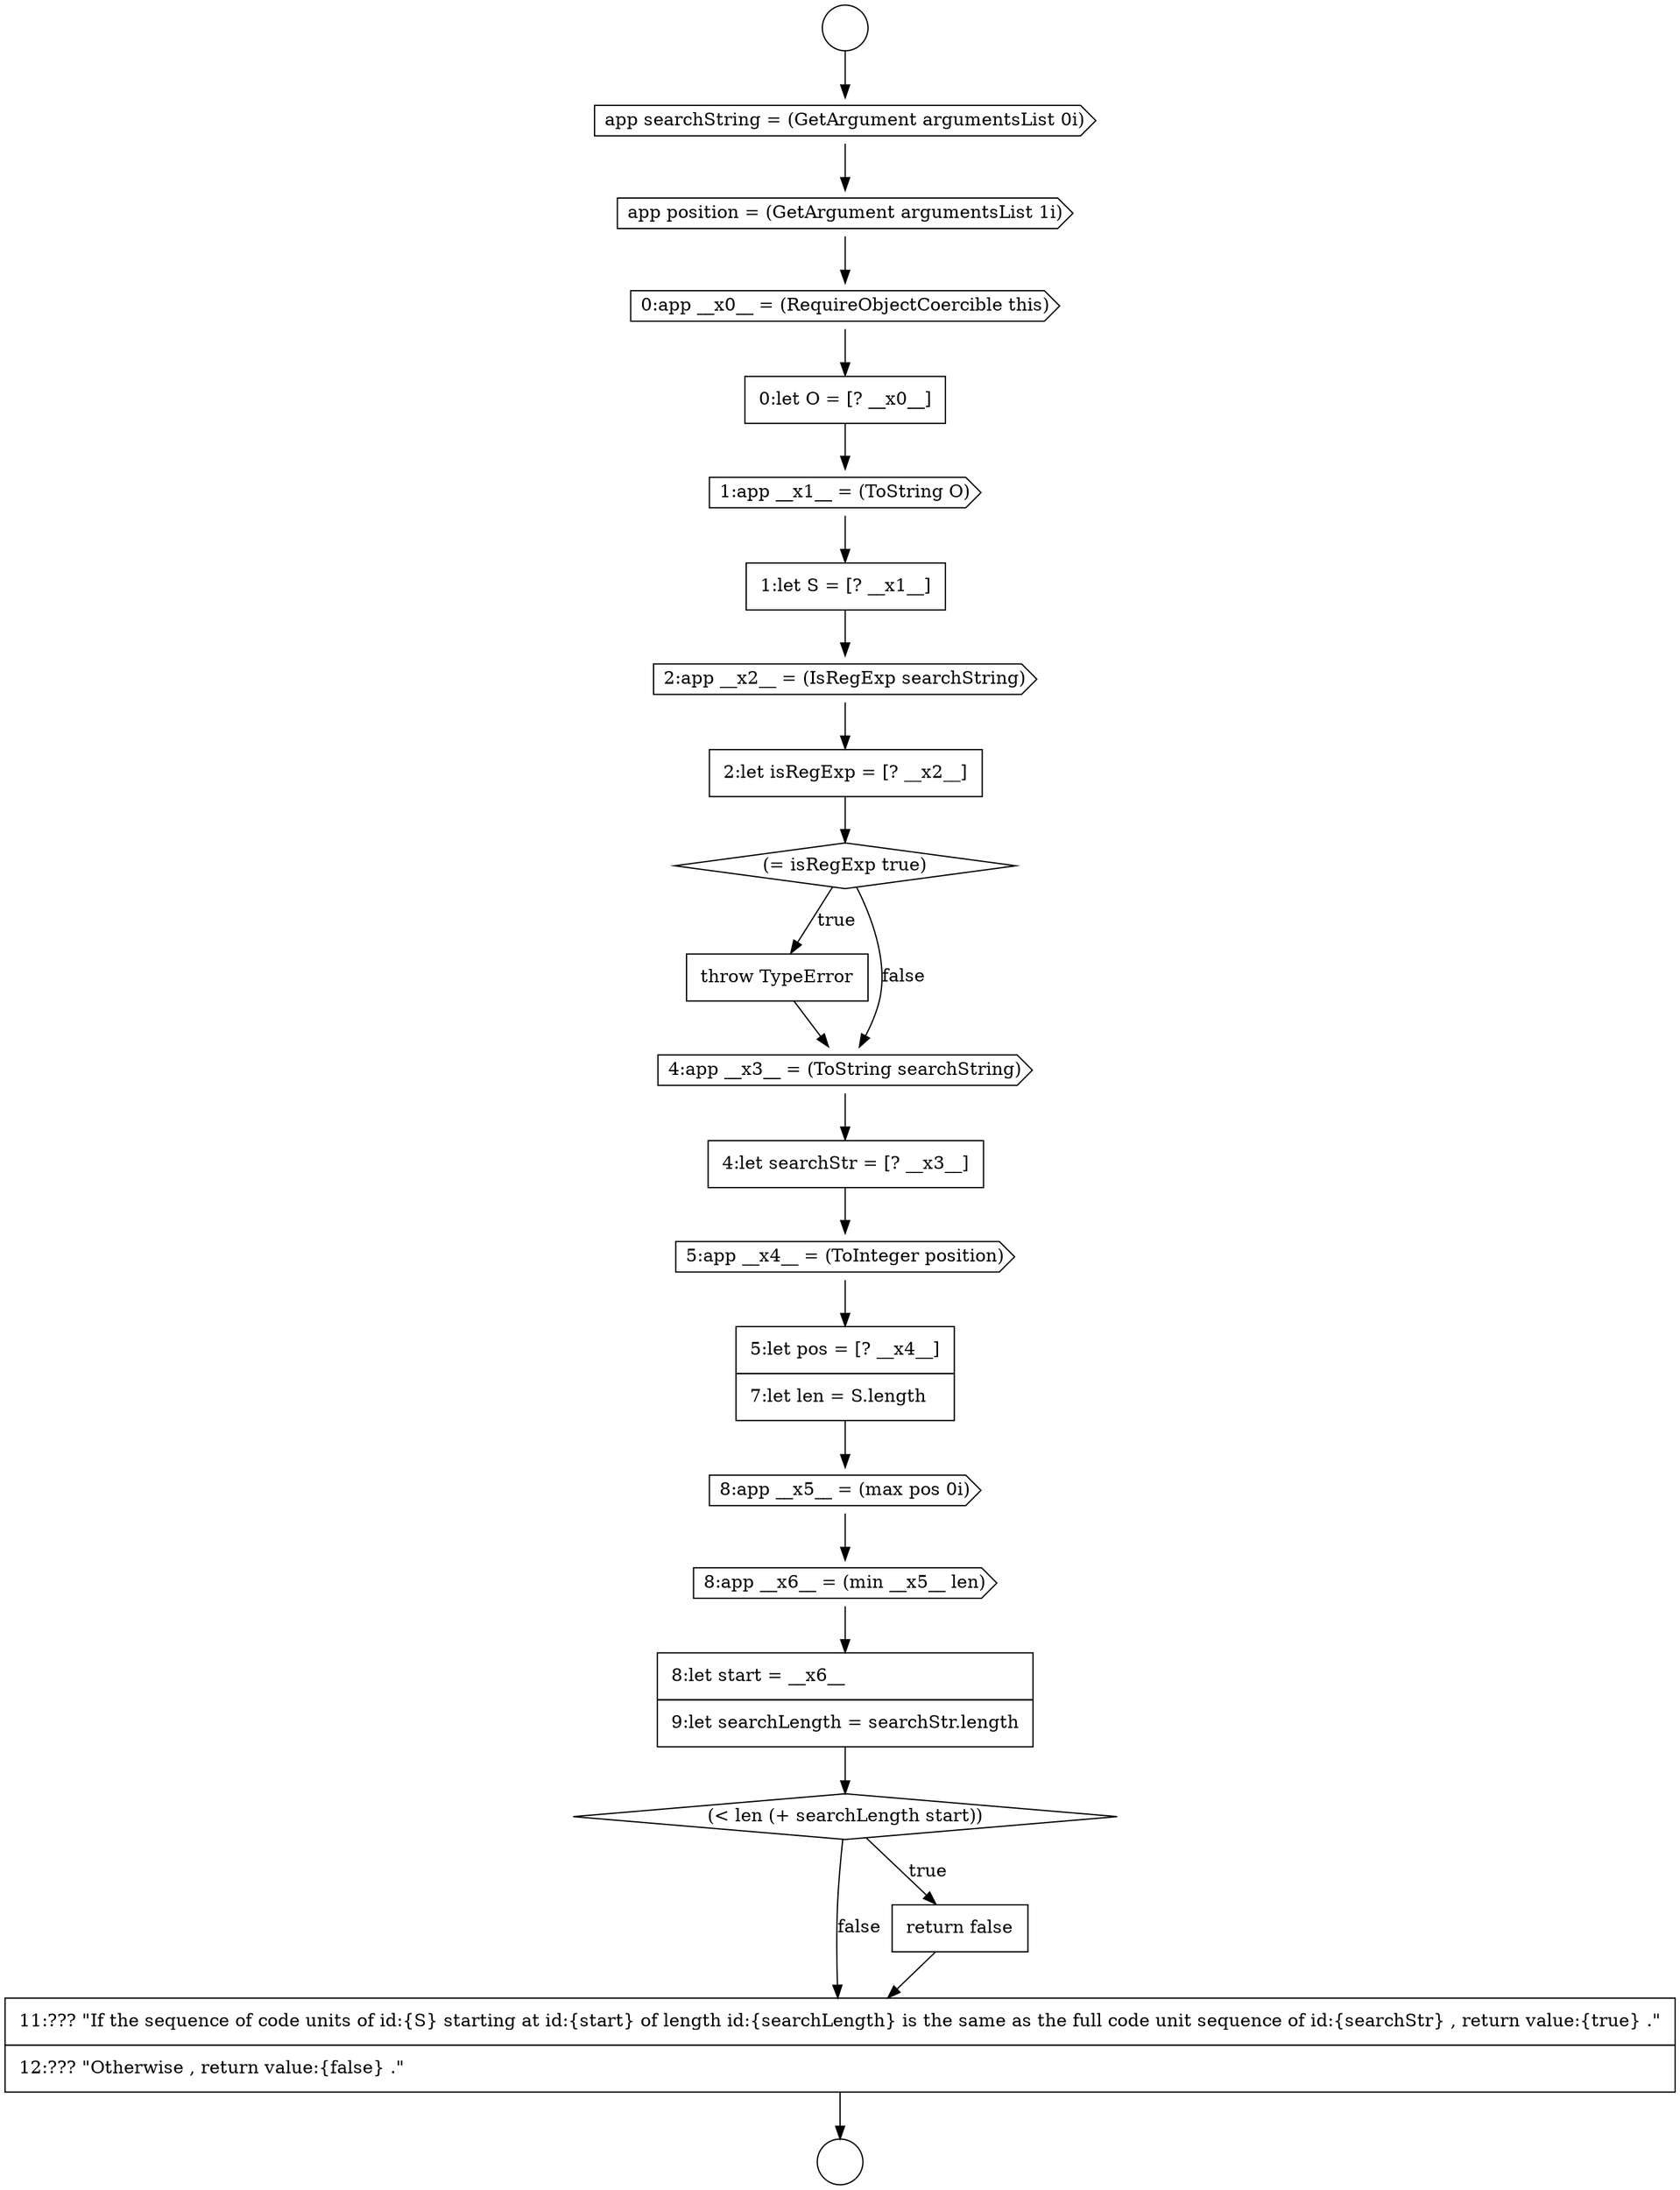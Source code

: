 digraph {
  node14038 [shape=diamond, label=<<font color="black">(&lt; len (+ searchLength start))</font>> color="black" fillcolor="white" style=filled]
  node14025 [shape=cds, label=<<font color="black">1:app __x1__ = (ToString O)</font>> color="black" fillcolor="white" style=filled]
  node14023 [shape=cds, label=<<font color="black">0:app __x0__ = (RequireObjectCoercible this)</font>> color="black" fillcolor="white" style=filled]
  node14034 [shape=none, margin=0, label=<<font color="black">
    <table border="0" cellborder="1" cellspacing="0" cellpadding="10">
      <tr><td align="left">5:let pos = [? __x4__]</td></tr>
      <tr><td align="left">7:let len = S.length</td></tr>
    </table>
  </font>> color="black" fillcolor="white" style=filled]
  node14032 [shape=none, margin=0, label=<<font color="black">
    <table border="0" cellborder="1" cellspacing="0" cellpadding="10">
      <tr><td align="left">4:let searchStr = [? __x3__]</td></tr>
    </table>
  </font>> color="black" fillcolor="white" style=filled]
  node14028 [shape=none, margin=0, label=<<font color="black">
    <table border="0" cellborder="1" cellspacing="0" cellpadding="10">
      <tr><td align="left">2:let isRegExp = [? __x2__]</td></tr>
    </table>
  </font>> color="black" fillcolor="white" style=filled]
  node14040 [shape=none, margin=0, label=<<font color="black">
    <table border="0" cellborder="1" cellspacing="0" cellpadding="10">
      <tr><td align="left">11:??? &quot;If the sequence of code units of id:{S} starting at id:{start} of length id:{searchLength} is the same as the full code unit sequence of id:{searchStr} , return value:{true} .&quot;</td></tr>
      <tr><td align="left">12:??? &quot;Otherwise , return value:{false} .&quot;</td></tr>
    </table>
  </font>> color="black" fillcolor="white" style=filled]
  node14035 [shape=cds, label=<<font color="black">8:app __x5__ = (max pos 0i)</font>> color="black" fillcolor="white" style=filled]
  node14020 [shape=circle label=" " color="black" fillcolor="white" style=filled]
  node14021 [shape=cds, label=<<font color="black">app searchString = (GetArgument argumentsList 0i)</font>> color="black" fillcolor="white" style=filled]
  node14027 [shape=cds, label=<<font color="black">2:app __x2__ = (IsRegExp searchString)</font>> color="black" fillcolor="white" style=filled]
  node14022 [shape=cds, label=<<font color="black">app position = (GetArgument argumentsList 1i)</font>> color="black" fillcolor="white" style=filled]
  node14037 [shape=none, margin=0, label=<<font color="black">
    <table border="0" cellborder="1" cellspacing="0" cellpadding="10">
      <tr><td align="left">8:let start = __x6__</td></tr>
      <tr><td align="left">9:let searchLength = searchStr.length</td></tr>
    </table>
  </font>> color="black" fillcolor="white" style=filled]
  node14026 [shape=none, margin=0, label=<<font color="black">
    <table border="0" cellborder="1" cellspacing="0" cellpadding="10">
      <tr><td align="left">1:let S = [? __x1__]</td></tr>
    </table>
  </font>> color="black" fillcolor="white" style=filled]
  node14030 [shape=none, margin=0, label=<<font color="black">
    <table border="0" cellborder="1" cellspacing="0" cellpadding="10">
      <tr><td align="left">throw TypeError</td></tr>
    </table>
  </font>> color="black" fillcolor="white" style=filled]
  node14033 [shape=cds, label=<<font color="black">5:app __x4__ = (ToInteger position)</font>> color="black" fillcolor="white" style=filled]
  node14039 [shape=none, margin=0, label=<<font color="black">
    <table border="0" cellborder="1" cellspacing="0" cellpadding="10">
      <tr><td align="left">return false</td></tr>
    </table>
  </font>> color="black" fillcolor="white" style=filled]
  node14029 [shape=diamond, label=<<font color="black">(= isRegExp true)</font>> color="black" fillcolor="white" style=filled]
  node14024 [shape=none, margin=0, label=<<font color="black">
    <table border="0" cellborder="1" cellspacing="0" cellpadding="10">
      <tr><td align="left">0:let O = [? __x0__]</td></tr>
    </table>
  </font>> color="black" fillcolor="white" style=filled]
  node14019 [shape=circle label=" " color="black" fillcolor="white" style=filled]
  node14036 [shape=cds, label=<<font color="black">8:app __x6__ = (min __x5__ len)</font>> color="black" fillcolor="white" style=filled]
  node14031 [shape=cds, label=<<font color="black">4:app __x3__ = (ToString searchString)</font>> color="black" fillcolor="white" style=filled]
  node14024 -> node14025 [ color="black"]
  node14030 -> node14031 [ color="black"]
  node14039 -> node14040 [ color="black"]
  node14023 -> node14024 [ color="black"]
  node14036 -> node14037 [ color="black"]
  node14019 -> node14021 [ color="black"]
  node14038 -> node14039 [label=<<font color="black">true</font>> color="black"]
  node14038 -> node14040 [label=<<font color="black">false</font>> color="black"]
  node14027 -> node14028 [ color="black"]
  node14031 -> node14032 [ color="black"]
  node14034 -> node14035 [ color="black"]
  node14022 -> node14023 [ color="black"]
  node14035 -> node14036 [ color="black"]
  node14037 -> node14038 [ color="black"]
  node14021 -> node14022 [ color="black"]
  node14032 -> node14033 [ color="black"]
  node14040 -> node14020 [ color="black"]
  node14028 -> node14029 [ color="black"]
  node14033 -> node14034 [ color="black"]
  node14025 -> node14026 [ color="black"]
  node14026 -> node14027 [ color="black"]
  node14029 -> node14030 [label=<<font color="black">true</font>> color="black"]
  node14029 -> node14031 [label=<<font color="black">false</font>> color="black"]
}
